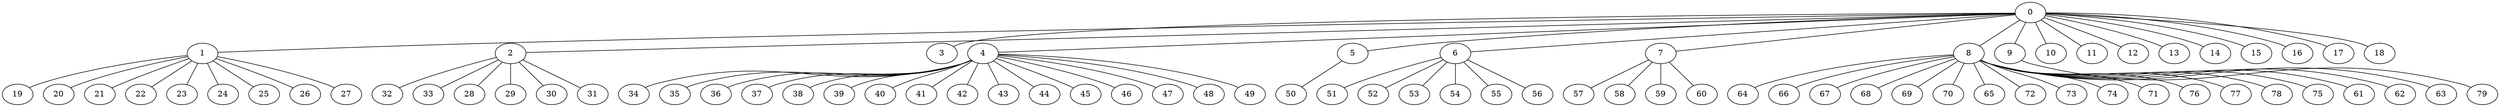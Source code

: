 
graph graphname {
    0 -- 1
0 -- 2
0 -- 3
0 -- 4
0 -- 5
0 -- 6
0 -- 7
0 -- 8
0 -- 9
0 -- 10
0 -- 11
0 -- 12
0 -- 13
0 -- 14
0 -- 15
0 -- 16
0 -- 17
0 -- 18
1 -- 19
1 -- 20
1 -- 21
1 -- 22
1 -- 23
1 -- 24
1 -- 25
1 -- 26
1 -- 27
2 -- 32
2 -- 33
2 -- 28
2 -- 29
2 -- 30
2 -- 31
4 -- 34
4 -- 35
4 -- 36
4 -- 37
4 -- 38
4 -- 39
4 -- 40
4 -- 41
4 -- 42
4 -- 43
4 -- 44
4 -- 45
4 -- 46
4 -- 47
4 -- 48
4 -- 49
5 -- 50
6 -- 51
6 -- 52
6 -- 53
6 -- 54
6 -- 55
6 -- 56
7 -- 57
7 -- 58
7 -- 59
7 -- 60
8 -- 64
8 -- 66
8 -- 67
8 -- 68
8 -- 69
8 -- 70
8 -- 65
8 -- 72
8 -- 73
8 -- 74
8 -- 71
8 -- 76
8 -- 77
8 -- 78
8 -- 75
8 -- 61
8 -- 62
8 -- 63
9 -- 79

}
